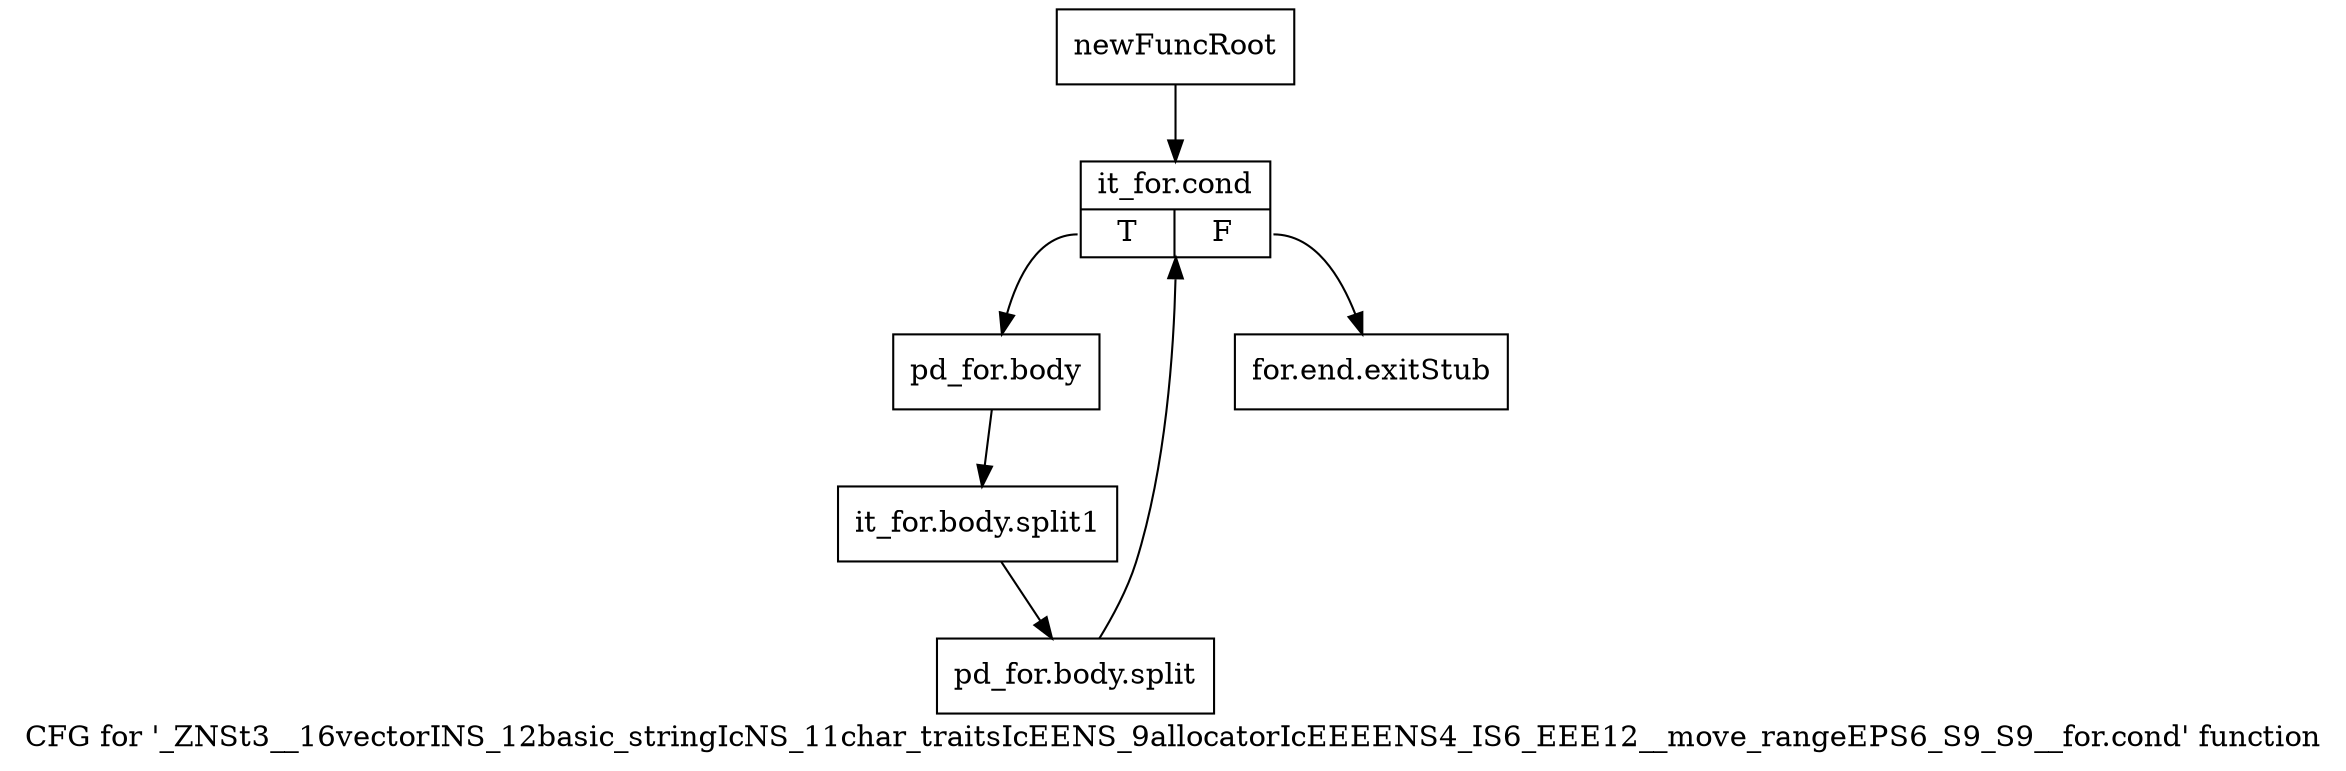 digraph "CFG for '_ZNSt3__16vectorINS_12basic_stringIcNS_11char_traitsIcEENS_9allocatorIcEEEENS4_IS6_EEE12__move_rangeEPS6_S9_S9__for.cond' function" {
	label="CFG for '_ZNSt3__16vectorINS_12basic_stringIcNS_11char_traitsIcEENS_9allocatorIcEEEENS4_IS6_EEE12__move_rangeEPS6_S9_S9__for.cond' function";

	Node0x8de4fd0 [shape=record,label="{newFuncRoot}"];
	Node0x8de4fd0 -> Node0x8de5070;
	Node0x8de5020 [shape=record,label="{for.end.exitStub}"];
	Node0x8de5070 [shape=record,label="{it_for.cond|{<s0>T|<s1>F}}"];
	Node0x8de5070:s0 -> Node0x8de50c0;
	Node0x8de5070:s1 -> Node0x8de5020;
	Node0x8de50c0 [shape=record,label="{pd_for.body}"];
	Node0x8de50c0 -> Node0xc3b2040;
	Node0xc3b2040 [shape=record,label="{it_for.body.split1}"];
	Node0xc3b2040 -> Node0xc370c10;
	Node0xc370c10 [shape=record,label="{pd_for.body.split}"];
	Node0xc370c10 -> Node0x8de5070;
}
